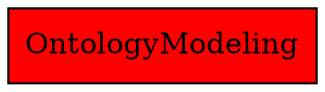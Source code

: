 digraph {
	OntologyModeling [shape=rectangle, fillcolor=red, style=filled, URL="_global_1_OntologyModeling.svg"];
}
